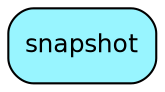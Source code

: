 digraph snapshot  {
node [shape = box style="rounded, filled" fontname = "Helvetica" fontsize = "12" ]
edge [fontname = "Helvetica" fontsize = "9"]

snapshot[fillcolor = "cadetblue1"]
}
